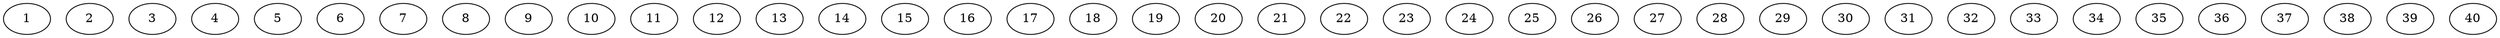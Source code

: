// DAG automatically generated by daggen at Thu Oct  3 14:06:48 2019
// ./daggen --dot -n 40 --ccr 0.5 --fat 0.9 --regular 0.5 --density 0.6 --mindata 5242880 --maxdata 52428800 
digraph G {
  1 [size="88854528", alpha="0.04", expect_size="44427264"] 
  2 [size="17801216", alpha="0.10", expect_size="8900608"] 
  3 [size="19646464", alpha="0.08", expect_size="9823232"] 
  4 [size="97323008", alpha="0.05", expect_size="48661504"] 
  5 [size="46288896", alpha="0.03", expect_size="23144448"] 
  6 [size="32786432", alpha="0.06", expect_size="16393216"] 
  7 [size="64571392", alpha="0.03", expect_size="32285696"] 
  8 [size="41127936", alpha="0.08", expect_size="20563968"] 
  9 [size="49381376", alpha="0.12", expect_size="24690688"] 
  10 [size="26212352", alpha="0.20", expect_size="13106176"] 
  11 [size="25161728", alpha="0.07", expect_size="12580864"] 
  12 [size="44251136", alpha="0.12", expect_size="22125568"] 
  13 [size="93673472", alpha="0.04", expect_size="46836736"] 
  14 [size="36839424", alpha="0.15", expect_size="18419712"] 
  15 [size="59011072", alpha="0.18", expect_size="29505536"] 
  16 [size="71510016", alpha="0.17", expect_size="35755008"] 
  17 [size="100902912", alpha="0.15", expect_size="50451456"] 
  18 [size="18634752", alpha="0.11", expect_size="9317376"] 
  19 [size="55910400", alpha="0.06", expect_size="27955200"] 
  20 [size="19664896", alpha="0.06", expect_size="9832448"] 
  21 [size="18894848", alpha="0.03", expect_size="9447424"] 
  22 [size="51494912", alpha="0.01", expect_size="25747456"] 
  23 [size="14647296", alpha="0.01", expect_size="7323648"] 
  24 [size="35848192", alpha="0.20", expect_size="17924096"] 
  25 [size="13897728", alpha="0.06", expect_size="6948864"] 
  26 [size="100337664", alpha="0.16", expect_size="50168832"] 
  27 [size="84140032", alpha="0.19", expect_size="42070016"] 
  28 [size="61698048", alpha="0.07", expect_size="30849024"] 
  29 [size="19431424", alpha="0.04", expect_size="9715712"] 
  30 [size="49717248", alpha="0.05", expect_size="24858624"] 
  31 [size="79796224", alpha="0.08", expect_size="39898112"] 
  32 [size="93667328", alpha="0.19", expect_size="46833664"] 
  33 [size="98646016", alpha="0.07", expect_size="49323008"] 
  34 [size="103892992", alpha="0.01", expect_size="51946496"] 
  35 [size="101875712", alpha="0.05", expect_size="50937856"] 
  36 [size="34025472", alpha="0.02", expect_size="17012736"] 
  37 [size="17014784", alpha="0.18", expect_size="8507392"] 
  38 [size="10561536", alpha="0.16", expect_size="5280768"] 
  39 [size="45305856", alpha="0.03", expect_size="22652928"] 
  40 [size="65773568", alpha="0.13", expect_size="32886784"] 
}
